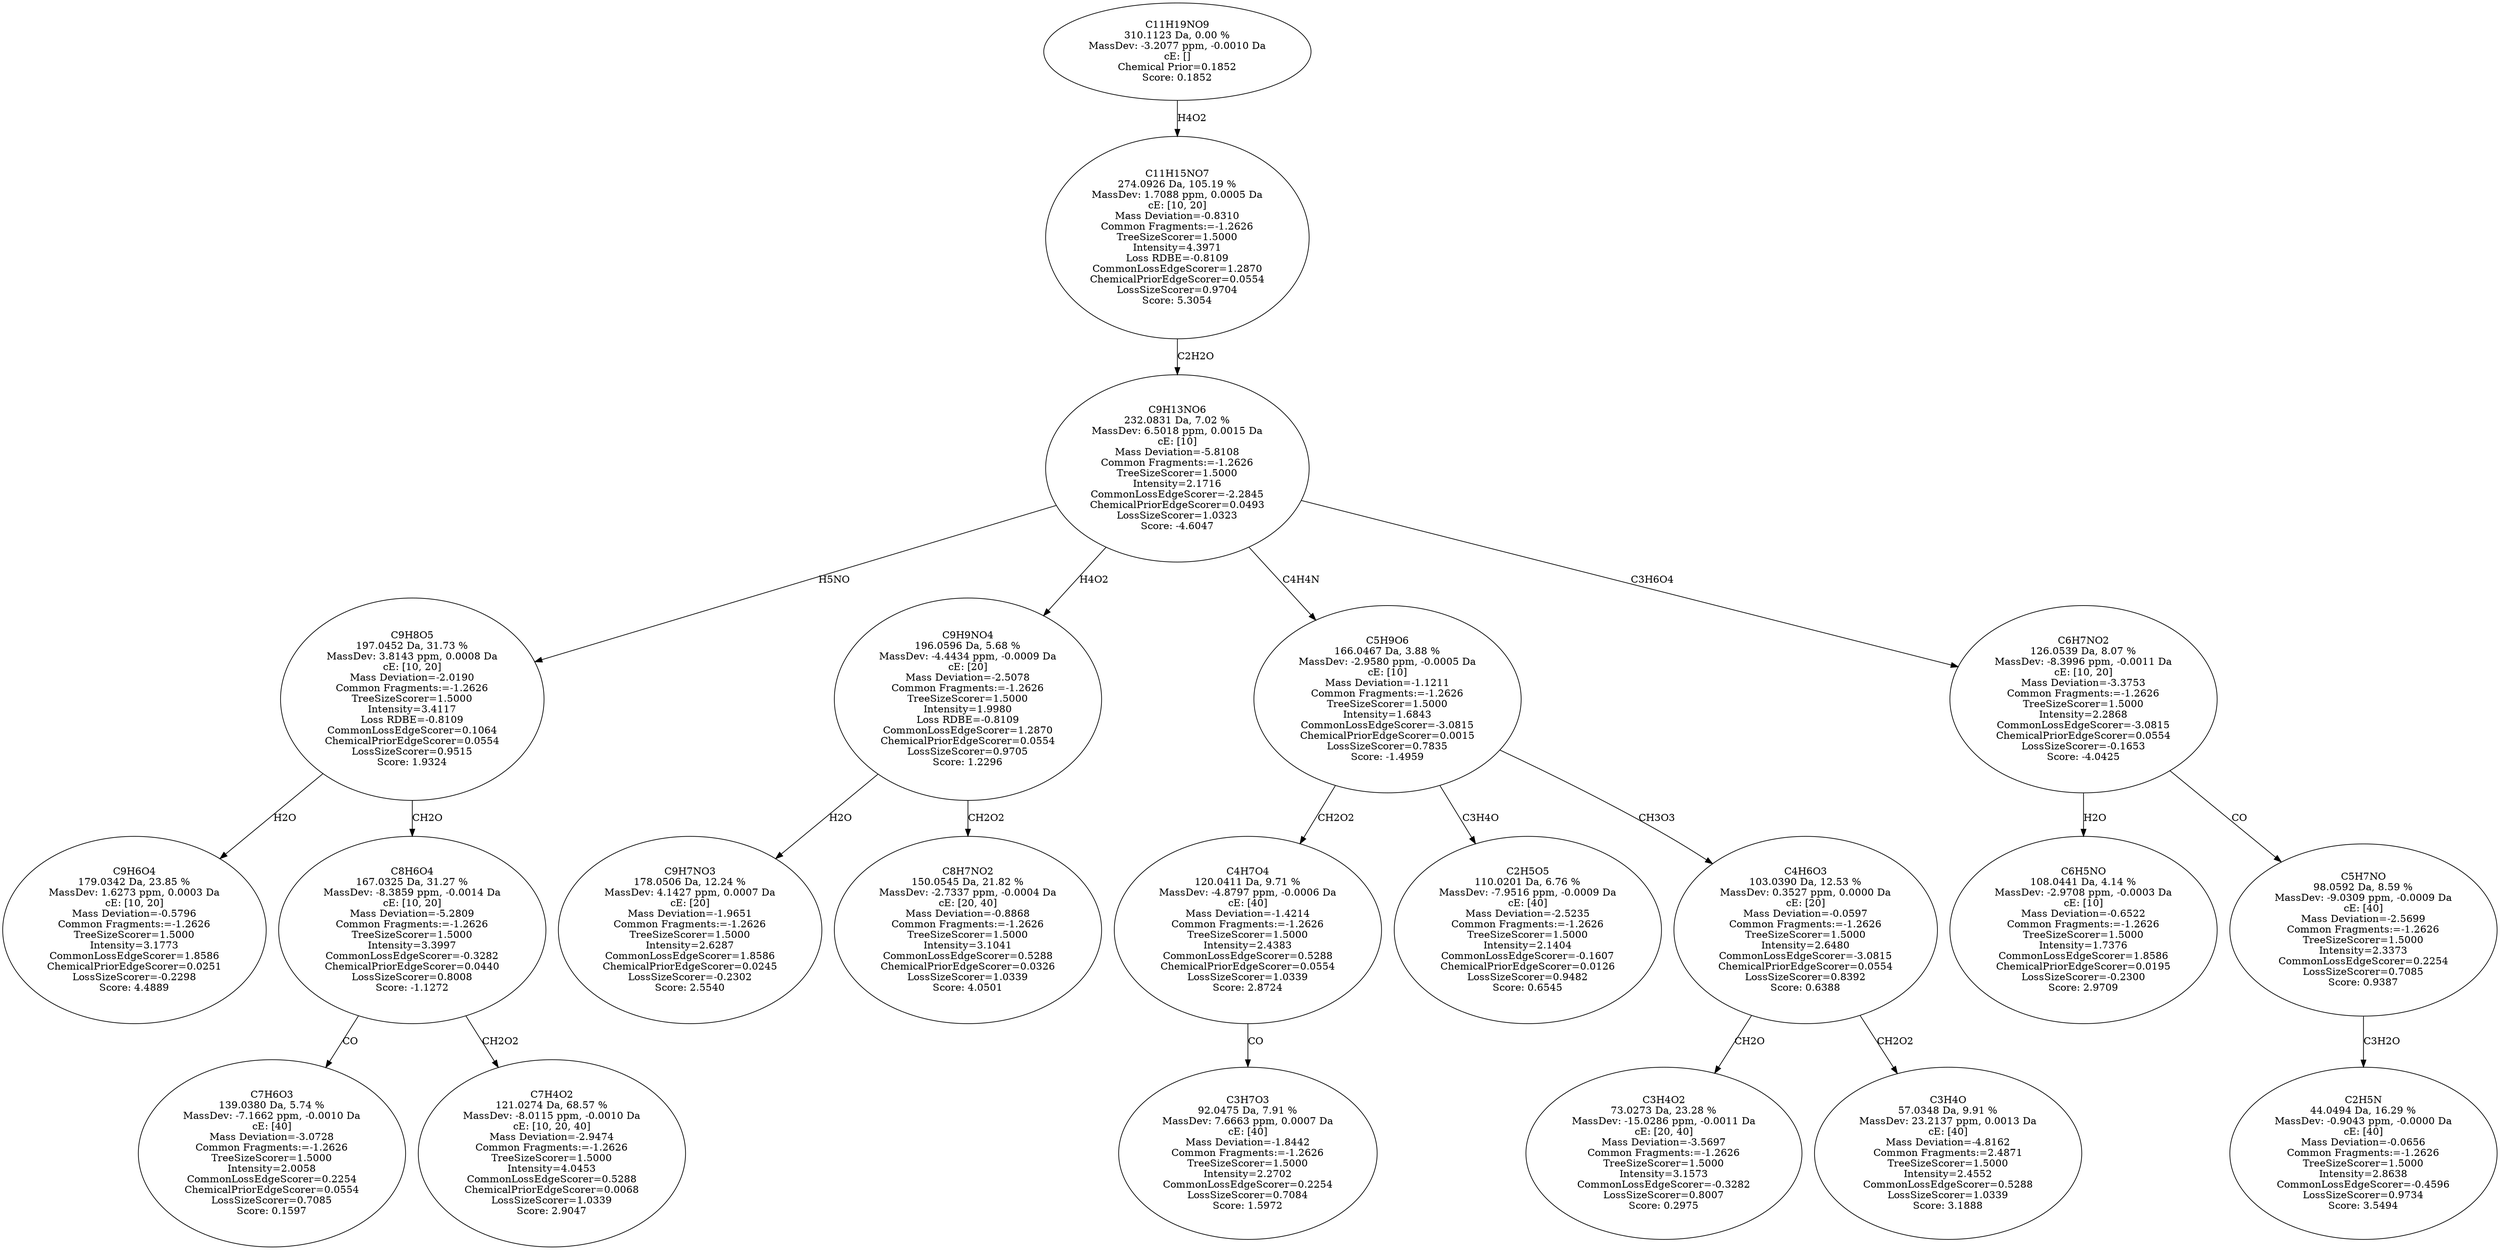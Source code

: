 strict digraph {
v1 [label="C9H6O4\n179.0342 Da, 23.85 %\nMassDev: 1.6273 ppm, 0.0003 Da\ncE: [10, 20]\nMass Deviation=-0.5796\nCommon Fragments:=-1.2626\nTreeSizeScorer=1.5000\nIntensity=3.1773\nCommonLossEdgeScorer=1.8586\nChemicalPriorEdgeScorer=0.0251\nLossSizeScorer=-0.2298\nScore: 4.4889"];
v2 [label="C7H6O3\n139.0380 Da, 5.74 %\nMassDev: -7.1662 ppm, -0.0010 Da\ncE: [40]\nMass Deviation=-3.0728\nCommon Fragments:=-1.2626\nTreeSizeScorer=1.5000\nIntensity=2.0058\nCommonLossEdgeScorer=0.2254\nChemicalPriorEdgeScorer=0.0554\nLossSizeScorer=0.7085\nScore: 0.1597"];
v3 [label="C7H4O2\n121.0274 Da, 68.57 %\nMassDev: -8.0115 ppm, -0.0010 Da\ncE: [10, 20, 40]\nMass Deviation=-2.9474\nCommon Fragments:=-1.2626\nTreeSizeScorer=1.5000\nIntensity=4.0453\nCommonLossEdgeScorer=0.5288\nChemicalPriorEdgeScorer=0.0068\nLossSizeScorer=1.0339\nScore: 2.9047"];
v4 [label="C8H6O4\n167.0325 Da, 31.27 %\nMassDev: -8.3859 ppm, -0.0014 Da\ncE: [10, 20]\nMass Deviation=-5.2809\nCommon Fragments:=-1.2626\nTreeSizeScorer=1.5000\nIntensity=3.3997\nCommonLossEdgeScorer=-0.3282\nChemicalPriorEdgeScorer=0.0440\nLossSizeScorer=0.8008\nScore: -1.1272"];
v5 [label="C9H8O5\n197.0452 Da, 31.73 %\nMassDev: 3.8143 ppm, 0.0008 Da\ncE: [10, 20]\nMass Deviation=-2.0190\nCommon Fragments:=-1.2626\nTreeSizeScorer=1.5000\nIntensity=3.4117\nLoss RDBE=-0.8109\nCommonLossEdgeScorer=0.1064\nChemicalPriorEdgeScorer=0.0554\nLossSizeScorer=0.9515\nScore: 1.9324"];
v6 [label="C9H7NO3\n178.0506 Da, 12.24 %\nMassDev: 4.1427 ppm, 0.0007 Da\ncE: [20]\nMass Deviation=-1.9651\nCommon Fragments:=-1.2626\nTreeSizeScorer=1.5000\nIntensity=2.6287\nCommonLossEdgeScorer=1.8586\nChemicalPriorEdgeScorer=0.0245\nLossSizeScorer=-0.2302\nScore: 2.5540"];
v7 [label="C8H7NO2\n150.0545 Da, 21.82 %\nMassDev: -2.7337 ppm, -0.0004 Da\ncE: [20, 40]\nMass Deviation=-0.8868\nCommon Fragments:=-1.2626\nTreeSizeScorer=1.5000\nIntensity=3.1041\nCommonLossEdgeScorer=0.5288\nChemicalPriorEdgeScorer=0.0326\nLossSizeScorer=1.0339\nScore: 4.0501"];
v8 [label="C9H9NO4\n196.0596 Da, 5.68 %\nMassDev: -4.4434 ppm, -0.0009 Da\ncE: [20]\nMass Deviation=-2.5078\nCommon Fragments:=-1.2626\nTreeSizeScorer=1.5000\nIntensity=1.9980\nLoss RDBE=-0.8109\nCommonLossEdgeScorer=1.2870\nChemicalPriorEdgeScorer=0.0554\nLossSizeScorer=0.9705\nScore: 1.2296"];
v9 [label="C3H7O3\n92.0475 Da, 7.91 %\nMassDev: 7.6663 ppm, 0.0007 Da\ncE: [40]\nMass Deviation=-1.8442\nCommon Fragments:=-1.2626\nTreeSizeScorer=1.5000\nIntensity=2.2702\nCommonLossEdgeScorer=0.2254\nLossSizeScorer=0.7084\nScore: 1.5972"];
v10 [label="C4H7O4\n120.0411 Da, 9.71 %\nMassDev: -4.8797 ppm, -0.0006 Da\ncE: [40]\nMass Deviation=-1.4214\nCommon Fragments:=-1.2626\nTreeSizeScorer=1.5000\nIntensity=2.4383\nCommonLossEdgeScorer=0.5288\nChemicalPriorEdgeScorer=0.0554\nLossSizeScorer=1.0339\nScore: 2.8724"];
v11 [label="C2H5O5\n110.0201 Da, 6.76 %\nMassDev: -7.9516 ppm, -0.0009 Da\ncE: [40]\nMass Deviation=-2.5235\nCommon Fragments:=-1.2626\nTreeSizeScorer=1.5000\nIntensity=2.1404\nCommonLossEdgeScorer=-0.1607\nChemicalPriorEdgeScorer=0.0126\nLossSizeScorer=0.9482\nScore: 0.6545"];
v12 [label="C3H4O2\n73.0273 Da, 23.28 %\nMassDev: -15.0286 ppm, -0.0011 Da\ncE: [20, 40]\nMass Deviation=-3.5697\nCommon Fragments:=-1.2626\nTreeSizeScorer=1.5000\nIntensity=3.1573\nCommonLossEdgeScorer=-0.3282\nLossSizeScorer=0.8007\nScore: 0.2975"];
v13 [label="C3H4O\n57.0348 Da, 9.91 %\nMassDev: 23.2137 ppm, 0.0013 Da\ncE: [40]\nMass Deviation=-4.8162\nCommon Fragments:=2.4871\nTreeSizeScorer=1.5000\nIntensity=2.4552\nCommonLossEdgeScorer=0.5288\nLossSizeScorer=1.0339\nScore: 3.1888"];
v14 [label="C4H6O3\n103.0390 Da, 12.53 %\nMassDev: 0.3527 ppm, 0.0000 Da\ncE: [20]\nMass Deviation=-0.0597\nCommon Fragments:=-1.2626\nTreeSizeScorer=1.5000\nIntensity=2.6480\nCommonLossEdgeScorer=-3.0815\nChemicalPriorEdgeScorer=0.0554\nLossSizeScorer=0.8392\nScore: 0.6388"];
v15 [label="C5H9O6\n166.0467 Da, 3.88 %\nMassDev: -2.9580 ppm, -0.0005 Da\ncE: [10]\nMass Deviation=-1.1211\nCommon Fragments:=-1.2626\nTreeSizeScorer=1.5000\nIntensity=1.6843\nCommonLossEdgeScorer=-3.0815\nChemicalPriorEdgeScorer=0.0015\nLossSizeScorer=0.7835\nScore: -1.4959"];
v16 [label="C6H5NO\n108.0441 Da, 4.14 %\nMassDev: -2.9708 ppm, -0.0003 Da\ncE: [10]\nMass Deviation=-0.6522\nCommon Fragments:=-1.2626\nTreeSizeScorer=1.5000\nIntensity=1.7376\nCommonLossEdgeScorer=1.8586\nChemicalPriorEdgeScorer=0.0195\nLossSizeScorer=-0.2300\nScore: 2.9709"];
v17 [label="C2H5N\n44.0494 Da, 16.29 %\nMassDev: -0.9043 ppm, -0.0000 Da\ncE: [40]\nMass Deviation=-0.0656\nCommon Fragments:=-1.2626\nTreeSizeScorer=1.5000\nIntensity=2.8638\nCommonLossEdgeScorer=-0.4596\nLossSizeScorer=0.9734\nScore: 3.5494"];
v18 [label="C5H7NO\n98.0592 Da, 8.59 %\nMassDev: -9.0309 ppm, -0.0009 Da\ncE: [40]\nMass Deviation=-2.5699\nCommon Fragments:=-1.2626\nTreeSizeScorer=1.5000\nIntensity=2.3373\nCommonLossEdgeScorer=0.2254\nLossSizeScorer=0.7085\nScore: 0.9387"];
v19 [label="C6H7NO2\n126.0539 Da, 8.07 %\nMassDev: -8.3996 ppm, -0.0011 Da\ncE: [10, 20]\nMass Deviation=-3.3753\nCommon Fragments:=-1.2626\nTreeSizeScorer=1.5000\nIntensity=2.2868\nCommonLossEdgeScorer=-3.0815\nChemicalPriorEdgeScorer=0.0554\nLossSizeScorer=-0.1653\nScore: -4.0425"];
v20 [label="C9H13NO6\n232.0831 Da, 7.02 %\nMassDev: 6.5018 ppm, 0.0015 Da\ncE: [10]\nMass Deviation=-5.8108\nCommon Fragments:=-1.2626\nTreeSizeScorer=1.5000\nIntensity=2.1716\nCommonLossEdgeScorer=-2.2845\nChemicalPriorEdgeScorer=0.0493\nLossSizeScorer=1.0323\nScore: -4.6047"];
v21 [label="C11H15NO7\n274.0926 Da, 105.19 %\nMassDev: 1.7088 ppm, 0.0005 Da\ncE: [10, 20]\nMass Deviation=-0.8310\nCommon Fragments:=-1.2626\nTreeSizeScorer=1.5000\nIntensity=4.3971\nLoss RDBE=-0.8109\nCommonLossEdgeScorer=1.2870\nChemicalPriorEdgeScorer=0.0554\nLossSizeScorer=0.9704\nScore: 5.3054"];
v22 [label="C11H19NO9\n310.1123 Da, 0.00 %\nMassDev: -3.2077 ppm, -0.0010 Da\ncE: []\nChemical Prior=0.1852\nScore: 0.1852"];
v5 -> v1 [label="H2O"];
v4 -> v2 [label="CO"];
v4 -> v3 [label="CH2O2"];
v5 -> v4 [label="CH2O"];
v20 -> v5 [label="H5NO"];
v8 -> v6 [label="H2O"];
v8 -> v7 [label="CH2O2"];
v20 -> v8 [label="H4O2"];
v10 -> v9 [label="CO"];
v15 -> v10 [label="CH2O2"];
v15 -> v11 [label="C3H4O"];
v14 -> v12 [label="CH2O"];
v14 -> v13 [label="CH2O2"];
v15 -> v14 [label="CH3O3"];
v20 -> v15 [label="C4H4N"];
v19 -> v16 [label="H2O"];
v18 -> v17 [label="C3H2O"];
v19 -> v18 [label="CO"];
v20 -> v19 [label="C3H6O4"];
v21 -> v20 [label="C2H2O"];
v22 -> v21 [label="H4O2"];
}